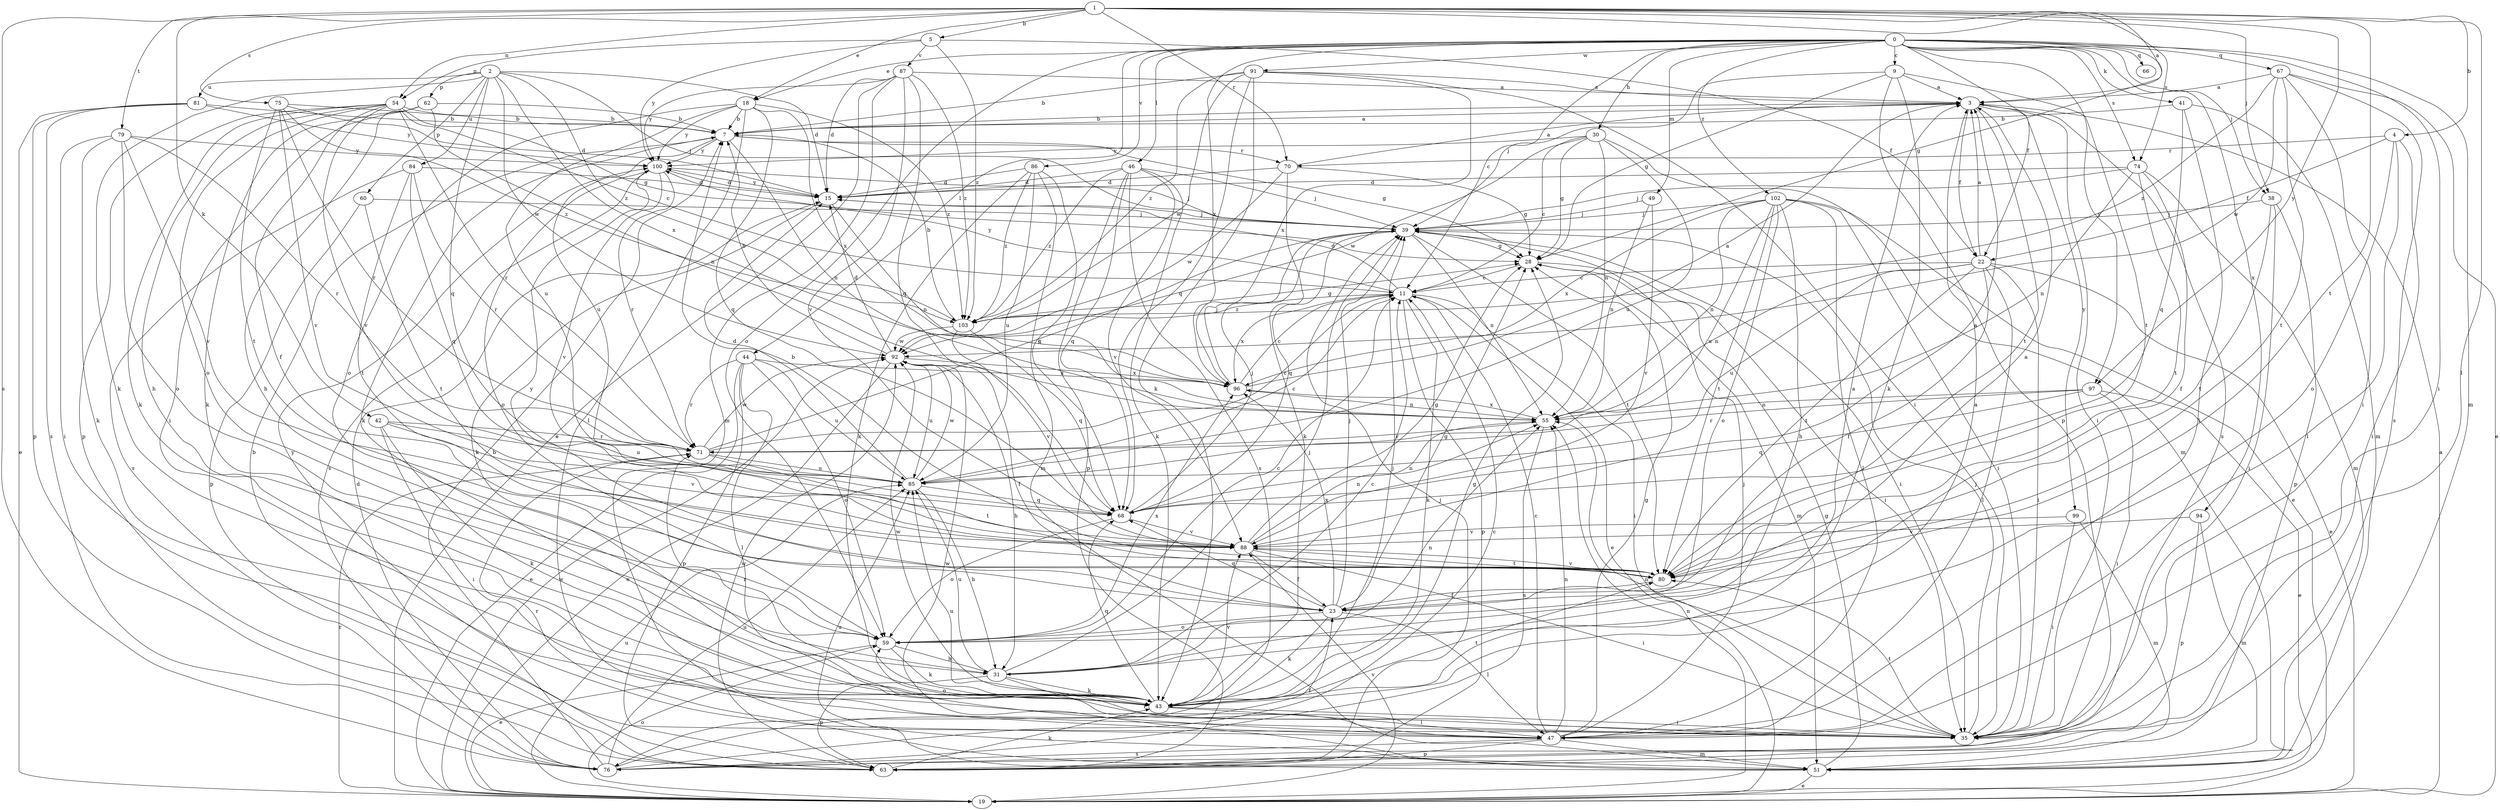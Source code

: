 strict digraph  {
0;
1;
2;
3;
4;
5;
7;
9;
11;
15;
18;
19;
22;
23;
28;
30;
31;
35;
38;
39;
41;
42;
43;
44;
46;
47;
49;
51;
54;
55;
59;
60;
62;
63;
66;
67;
68;
70;
71;
74;
75;
76;
79;
80;
81;
84;
85;
86;
87;
88;
91;
92;
94;
96;
97;
99;
100;
102;
103;
0 -> 9  [label=c];
0 -> 11  [label=c];
0 -> 18  [label=e];
0 -> 22  [label=f];
0 -> 28  [label=g];
0 -> 30  [label=h];
0 -> 35  [label=i];
0 -> 38  [label=j];
0 -> 41  [label=k];
0 -> 44  [label=l];
0 -> 46  [label=l];
0 -> 49  [label=m];
0 -> 51  [label=m];
0 -> 59  [label=o];
0 -> 66  [label=q];
0 -> 67  [label=q];
0 -> 74  [label=s];
0 -> 86  [label=v];
0 -> 91  [label=w];
0 -> 94  [label=x];
0 -> 96  [label=x];
0 -> 97  [label=y];
0 -> 102  [label=z];
1 -> 3  [label=a];
1 -> 4  [label=b];
1 -> 5  [label=b];
1 -> 18  [label=e];
1 -> 38  [label=j];
1 -> 42  [label=k];
1 -> 47  [label=l];
1 -> 54  [label=n];
1 -> 70  [label=r];
1 -> 74  [label=s];
1 -> 75  [label=s];
1 -> 76  [label=s];
1 -> 79  [label=t];
1 -> 80  [label=t];
1 -> 97  [label=y];
2 -> 15  [label=d];
2 -> 39  [label=j];
2 -> 43  [label=k];
2 -> 60  [label=p];
2 -> 62  [label=p];
2 -> 68  [label=q];
2 -> 81  [label=u];
2 -> 84  [label=u];
2 -> 92  [label=w];
2 -> 96  [label=x];
2 -> 103  [label=z];
3 -> 7  [label=b];
3 -> 22  [label=f];
3 -> 35  [label=i];
3 -> 76  [label=s];
3 -> 80  [label=t];
3 -> 99  [label=y];
4 -> 22  [label=f];
4 -> 35  [label=i];
4 -> 47  [label=l];
4 -> 59  [label=o];
4 -> 70  [label=r];
5 -> 22  [label=f];
5 -> 54  [label=n];
5 -> 87  [label=v];
5 -> 100  [label=y];
5 -> 103  [label=z];
7 -> 3  [label=a];
7 -> 28  [label=g];
7 -> 43  [label=k];
7 -> 55  [label=n];
7 -> 70  [label=r];
7 -> 85  [label=u];
7 -> 100  [label=y];
9 -> 3  [label=a];
9 -> 28  [label=g];
9 -> 39  [label=j];
9 -> 43  [label=k];
9 -> 63  [label=p];
9 -> 80  [label=t];
11 -> 15  [label=d];
11 -> 19  [label=e];
11 -> 35  [label=i];
11 -> 43  [label=k];
11 -> 63  [label=p];
11 -> 96  [label=x];
11 -> 100  [label=y];
11 -> 103  [label=z];
15 -> 39  [label=j];
15 -> 43  [label=k];
15 -> 55  [label=n];
15 -> 100  [label=y];
18 -> 7  [label=b];
18 -> 47  [label=l];
18 -> 59  [label=o];
18 -> 68  [label=q];
18 -> 85  [label=u];
18 -> 96  [label=x];
18 -> 100  [label=y];
18 -> 103  [label=z];
19 -> 3  [label=a];
19 -> 55  [label=n];
19 -> 59  [label=o];
19 -> 71  [label=r];
19 -> 85  [label=u];
19 -> 88  [label=v];
19 -> 92  [label=w];
22 -> 3  [label=a];
22 -> 11  [label=c];
22 -> 19  [label=e];
22 -> 23  [label=f];
22 -> 35  [label=i];
22 -> 47  [label=l];
22 -> 55  [label=n];
22 -> 80  [label=t];
22 -> 85  [label=u];
23 -> 3  [label=a];
23 -> 28  [label=g];
23 -> 39  [label=j];
23 -> 43  [label=k];
23 -> 47  [label=l];
23 -> 59  [label=o];
23 -> 68  [label=q];
23 -> 96  [label=x];
23 -> 100  [label=y];
28 -> 11  [label=c];
28 -> 35  [label=i];
28 -> 51  [label=m];
30 -> 11  [label=c];
30 -> 28  [label=g];
30 -> 51  [label=m];
30 -> 55  [label=n];
30 -> 85  [label=u];
30 -> 92  [label=w];
30 -> 100  [label=y];
31 -> 3  [label=a];
31 -> 11  [label=c];
31 -> 39  [label=j];
31 -> 43  [label=k];
31 -> 47  [label=l];
31 -> 55  [label=n];
31 -> 63  [label=p];
31 -> 85  [label=u];
35 -> 39  [label=j];
35 -> 55  [label=n];
35 -> 59  [label=o];
35 -> 80  [label=t];
35 -> 85  [label=u];
38 -> 35  [label=i];
38 -> 39  [label=j];
38 -> 63  [label=p];
38 -> 80  [label=t];
39 -> 28  [label=g];
39 -> 35  [label=i];
39 -> 55  [label=n];
39 -> 68  [label=q];
39 -> 80  [label=t];
41 -> 7  [label=b];
41 -> 47  [label=l];
41 -> 51  [label=m];
41 -> 68  [label=q];
42 -> 35  [label=i];
42 -> 43  [label=k];
42 -> 71  [label=r];
42 -> 85  [label=u];
42 -> 88  [label=v];
43 -> 3  [label=a];
43 -> 28  [label=g];
43 -> 35  [label=i];
43 -> 39  [label=j];
43 -> 47  [label=l];
43 -> 68  [label=q];
43 -> 71  [label=r];
43 -> 80  [label=t];
43 -> 88  [label=v];
43 -> 92  [label=w];
44 -> 19  [label=e];
44 -> 47  [label=l];
44 -> 59  [label=o];
44 -> 63  [label=p];
44 -> 71  [label=r];
44 -> 85  [label=u];
44 -> 96  [label=x];
46 -> 15  [label=d];
46 -> 39  [label=j];
46 -> 43  [label=k];
46 -> 63  [label=p];
46 -> 68  [label=q];
46 -> 76  [label=s];
46 -> 88  [label=v];
46 -> 103  [label=z];
47 -> 11  [label=c];
47 -> 28  [label=g];
47 -> 39  [label=j];
47 -> 51  [label=m];
47 -> 55  [label=n];
47 -> 63  [label=p];
47 -> 76  [label=s];
47 -> 100  [label=y];
49 -> 39  [label=j];
49 -> 55  [label=n];
49 -> 88  [label=v];
51 -> 19  [label=e];
51 -> 28  [label=g];
51 -> 71  [label=r];
51 -> 85  [label=u];
51 -> 92  [label=w];
54 -> 7  [label=b];
54 -> 11  [label=c];
54 -> 23  [label=f];
54 -> 28  [label=g];
54 -> 31  [label=h];
54 -> 43  [label=k];
54 -> 59  [label=o];
54 -> 63  [label=p];
54 -> 71  [label=r];
54 -> 88  [label=v];
55 -> 71  [label=r];
55 -> 76  [label=s];
55 -> 96  [label=x];
59 -> 11  [label=c];
59 -> 19  [label=e];
59 -> 31  [label=h];
59 -> 43  [label=k];
59 -> 96  [label=x];
60 -> 39  [label=j];
60 -> 63  [label=p];
60 -> 80  [label=t];
62 -> 7  [label=b];
62 -> 31  [label=h];
62 -> 35  [label=i];
62 -> 43  [label=k];
62 -> 55  [label=n];
63 -> 7  [label=b];
63 -> 39  [label=j];
63 -> 43  [label=k];
63 -> 92  [label=w];
67 -> 3  [label=a];
67 -> 19  [label=e];
67 -> 35  [label=i];
67 -> 76  [label=s];
67 -> 80  [label=t];
67 -> 92  [label=w];
67 -> 103  [label=z];
68 -> 39  [label=j];
68 -> 55  [label=n];
68 -> 59  [label=o];
68 -> 88  [label=v];
70 -> 3  [label=a];
70 -> 15  [label=d];
70 -> 28  [label=g];
70 -> 43  [label=k];
70 -> 92  [label=w];
71 -> 11  [label=c];
71 -> 39  [label=j];
71 -> 80  [label=t];
71 -> 85  [label=u];
71 -> 92  [label=w];
74 -> 15  [label=d];
74 -> 23  [label=f];
74 -> 39  [label=j];
74 -> 51  [label=m];
74 -> 55  [label=n];
74 -> 80  [label=t];
75 -> 7  [label=b];
75 -> 15  [label=d];
75 -> 71  [label=r];
75 -> 80  [label=t];
75 -> 88  [label=v];
75 -> 103  [label=z];
76 -> 7  [label=b];
76 -> 11  [label=c];
76 -> 15  [label=d];
76 -> 23  [label=f];
76 -> 85  [label=u];
79 -> 35  [label=i];
79 -> 43  [label=k];
79 -> 59  [label=o];
79 -> 71  [label=r];
79 -> 88  [label=v];
79 -> 100  [label=y];
80 -> 7  [label=b];
80 -> 23  [label=f];
80 -> 88  [label=v];
81 -> 7  [label=b];
81 -> 19  [label=e];
81 -> 63  [label=p];
81 -> 76  [label=s];
81 -> 100  [label=y];
84 -> 15  [label=d];
84 -> 68  [label=q];
84 -> 71  [label=r];
84 -> 76  [label=s];
84 -> 80  [label=t];
85 -> 11  [label=c];
85 -> 15  [label=d];
85 -> 31  [label=h];
85 -> 68  [label=q];
85 -> 92  [label=w];
86 -> 15  [label=d];
86 -> 43  [label=k];
86 -> 51  [label=m];
86 -> 68  [label=q];
86 -> 85  [label=u];
86 -> 103  [label=z];
87 -> 3  [label=a];
87 -> 15  [label=d];
87 -> 19  [label=e];
87 -> 51  [label=m];
87 -> 68  [label=q];
87 -> 88  [label=v];
87 -> 100  [label=y];
87 -> 103  [label=z];
88 -> 3  [label=a];
88 -> 23  [label=f];
88 -> 28  [label=g];
88 -> 35  [label=i];
88 -> 55  [label=n];
88 -> 80  [label=t];
91 -> 3  [label=a];
91 -> 7  [label=b];
91 -> 35  [label=i];
91 -> 43  [label=k];
91 -> 68  [label=q];
91 -> 92  [label=w];
91 -> 96  [label=x];
91 -> 103  [label=z];
92 -> 7  [label=b];
92 -> 15  [label=d];
92 -> 19  [label=e];
92 -> 23  [label=f];
92 -> 31  [label=h];
92 -> 85  [label=u];
92 -> 96  [label=x];
94 -> 51  [label=m];
94 -> 63  [label=p];
94 -> 88  [label=v];
96 -> 3  [label=a];
96 -> 11  [label=c];
96 -> 39  [label=j];
96 -> 55  [label=n];
97 -> 19  [label=e];
97 -> 35  [label=i];
97 -> 55  [label=n];
97 -> 68  [label=q];
97 -> 71  [label=r];
99 -> 35  [label=i];
99 -> 51  [label=m];
99 -> 88  [label=v];
100 -> 15  [label=d];
100 -> 39  [label=j];
100 -> 59  [label=o];
100 -> 71  [label=r];
100 -> 76  [label=s];
100 -> 88  [label=v];
102 -> 19  [label=e];
102 -> 31  [label=h];
102 -> 35  [label=i];
102 -> 39  [label=j];
102 -> 47  [label=l];
102 -> 55  [label=n];
102 -> 59  [label=o];
102 -> 80  [label=t];
102 -> 85  [label=u];
102 -> 96  [label=x];
103 -> 7  [label=b];
103 -> 28  [label=g];
103 -> 68  [label=q];
103 -> 88  [label=v];
103 -> 92  [label=w];
}
